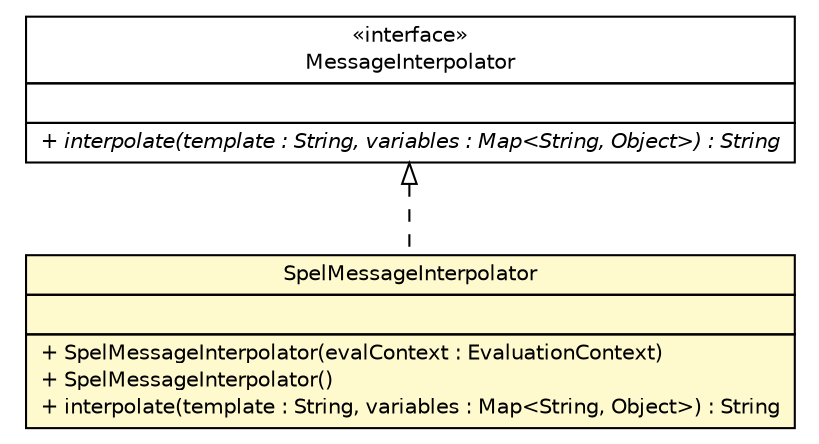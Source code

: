 #!/usr/local/bin/dot
#
# Class diagram 
# Generated by UMLGraph version R5_6-24-gf6e263 (http://www.umlgraph.org/)
#

digraph G {
	edge [fontname="Helvetica",fontsize=10,labelfontname="Helvetica",labelfontsize=10];
	node [fontname="Helvetica",fontsize=10,shape=plaintext];
	nodesep=0.25;
	ranksep=0.5;
	// com.yirendai.oss.lib.common.msginterpolate.SpelMessageInterpolator
	c5797 [label=<<table title="com.yirendai.oss.lib.common.msginterpolate.SpelMessageInterpolator" border="0" cellborder="1" cellspacing="0" cellpadding="2" port="p" bgcolor="lemonChiffon" href="./SpelMessageInterpolator.html">
		<tr><td><table border="0" cellspacing="0" cellpadding="1">
<tr><td align="center" balign="center"> SpelMessageInterpolator </td></tr>
		</table></td></tr>
		<tr><td><table border="0" cellspacing="0" cellpadding="1">
<tr><td align="left" balign="left">  </td></tr>
		</table></td></tr>
		<tr><td><table border="0" cellspacing="0" cellpadding="1">
<tr><td align="left" balign="left"> + SpelMessageInterpolator(evalContext : EvaluationContext) </td></tr>
<tr><td align="left" balign="left"> + SpelMessageInterpolator() </td></tr>
<tr><td align="left" balign="left"> + interpolate(template : String, variables : Map&lt;String, Object&gt;) : String </td></tr>
		</table></td></tr>
		</table>>, URL="./SpelMessageInterpolator.html", fontname="Helvetica", fontcolor="black", fontsize=10.0];
	// com.yirendai.oss.lib.common.msginterpolate.MessageInterpolator
	c5798 [label=<<table title="com.yirendai.oss.lib.common.msginterpolate.MessageInterpolator" border="0" cellborder="1" cellspacing="0" cellpadding="2" port="p" href="./MessageInterpolator.html">
		<tr><td><table border="0" cellspacing="0" cellpadding="1">
<tr><td align="center" balign="center"> &#171;interface&#187; </td></tr>
<tr><td align="center" balign="center"> MessageInterpolator </td></tr>
		</table></td></tr>
		<tr><td><table border="0" cellspacing="0" cellpadding="1">
<tr><td align="left" balign="left">  </td></tr>
		</table></td></tr>
		<tr><td><table border="0" cellspacing="0" cellpadding="1">
<tr><td align="left" balign="left"><font face="Helvetica-Oblique" point-size="10.0"> + interpolate(template : String, variables : Map&lt;String, Object&gt;) : String </font></td></tr>
		</table></td></tr>
		</table>>, URL="./MessageInterpolator.html", fontname="Helvetica", fontcolor="black", fontsize=10.0];
	//com.yirendai.oss.lib.common.msginterpolate.SpelMessageInterpolator implements com.yirendai.oss.lib.common.msginterpolate.MessageInterpolator
	c5798:p -> c5797:p [dir=back,arrowtail=empty,style=dashed];
}

